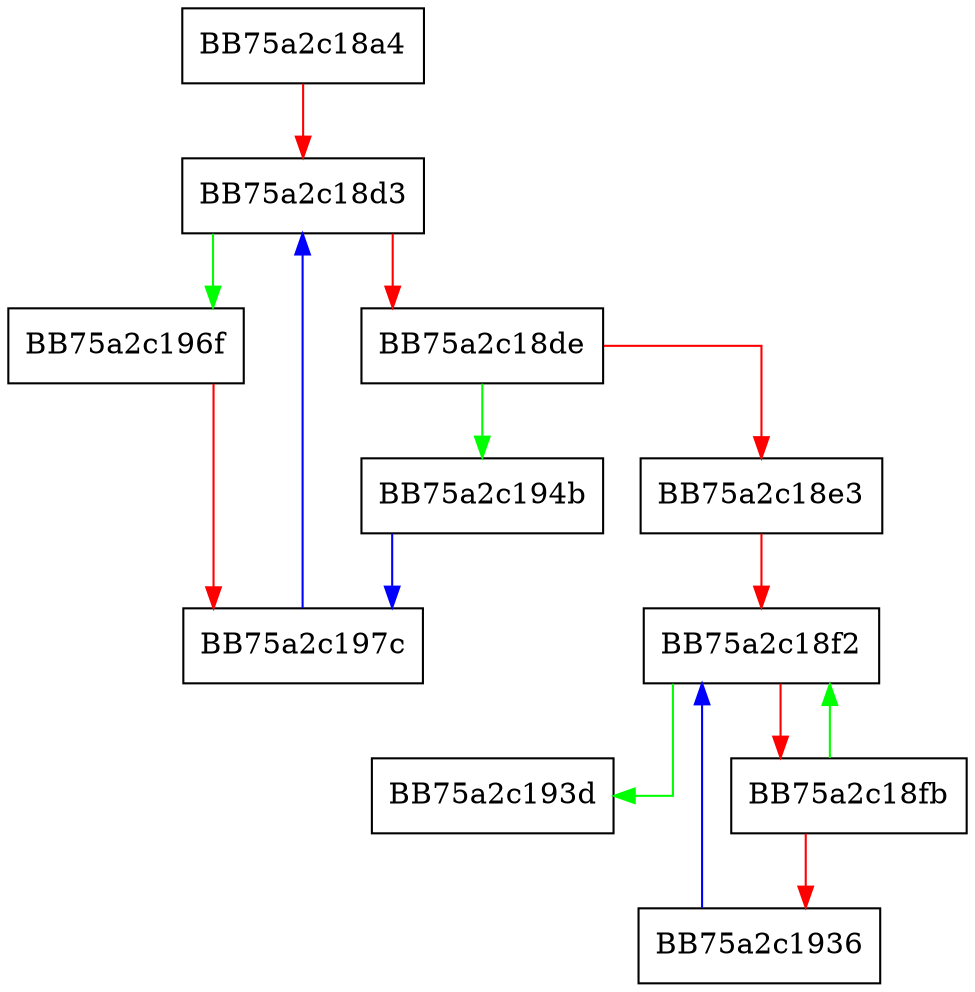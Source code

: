 digraph Eval {
  node [shape="box"];
  graph [splines=ortho];
  BB75a2c18a4 -> BB75a2c18d3 [color="red"];
  BB75a2c18d3 -> BB75a2c196f [color="green"];
  BB75a2c18d3 -> BB75a2c18de [color="red"];
  BB75a2c18de -> BB75a2c194b [color="green"];
  BB75a2c18de -> BB75a2c18e3 [color="red"];
  BB75a2c18e3 -> BB75a2c18f2 [color="red"];
  BB75a2c18f2 -> BB75a2c193d [color="green"];
  BB75a2c18f2 -> BB75a2c18fb [color="red"];
  BB75a2c18fb -> BB75a2c18f2 [color="green"];
  BB75a2c18fb -> BB75a2c1936 [color="red"];
  BB75a2c1936 -> BB75a2c18f2 [color="blue"];
  BB75a2c194b -> BB75a2c197c [color="blue"];
  BB75a2c196f -> BB75a2c197c [color="red"];
  BB75a2c197c -> BB75a2c18d3 [color="blue"];
}